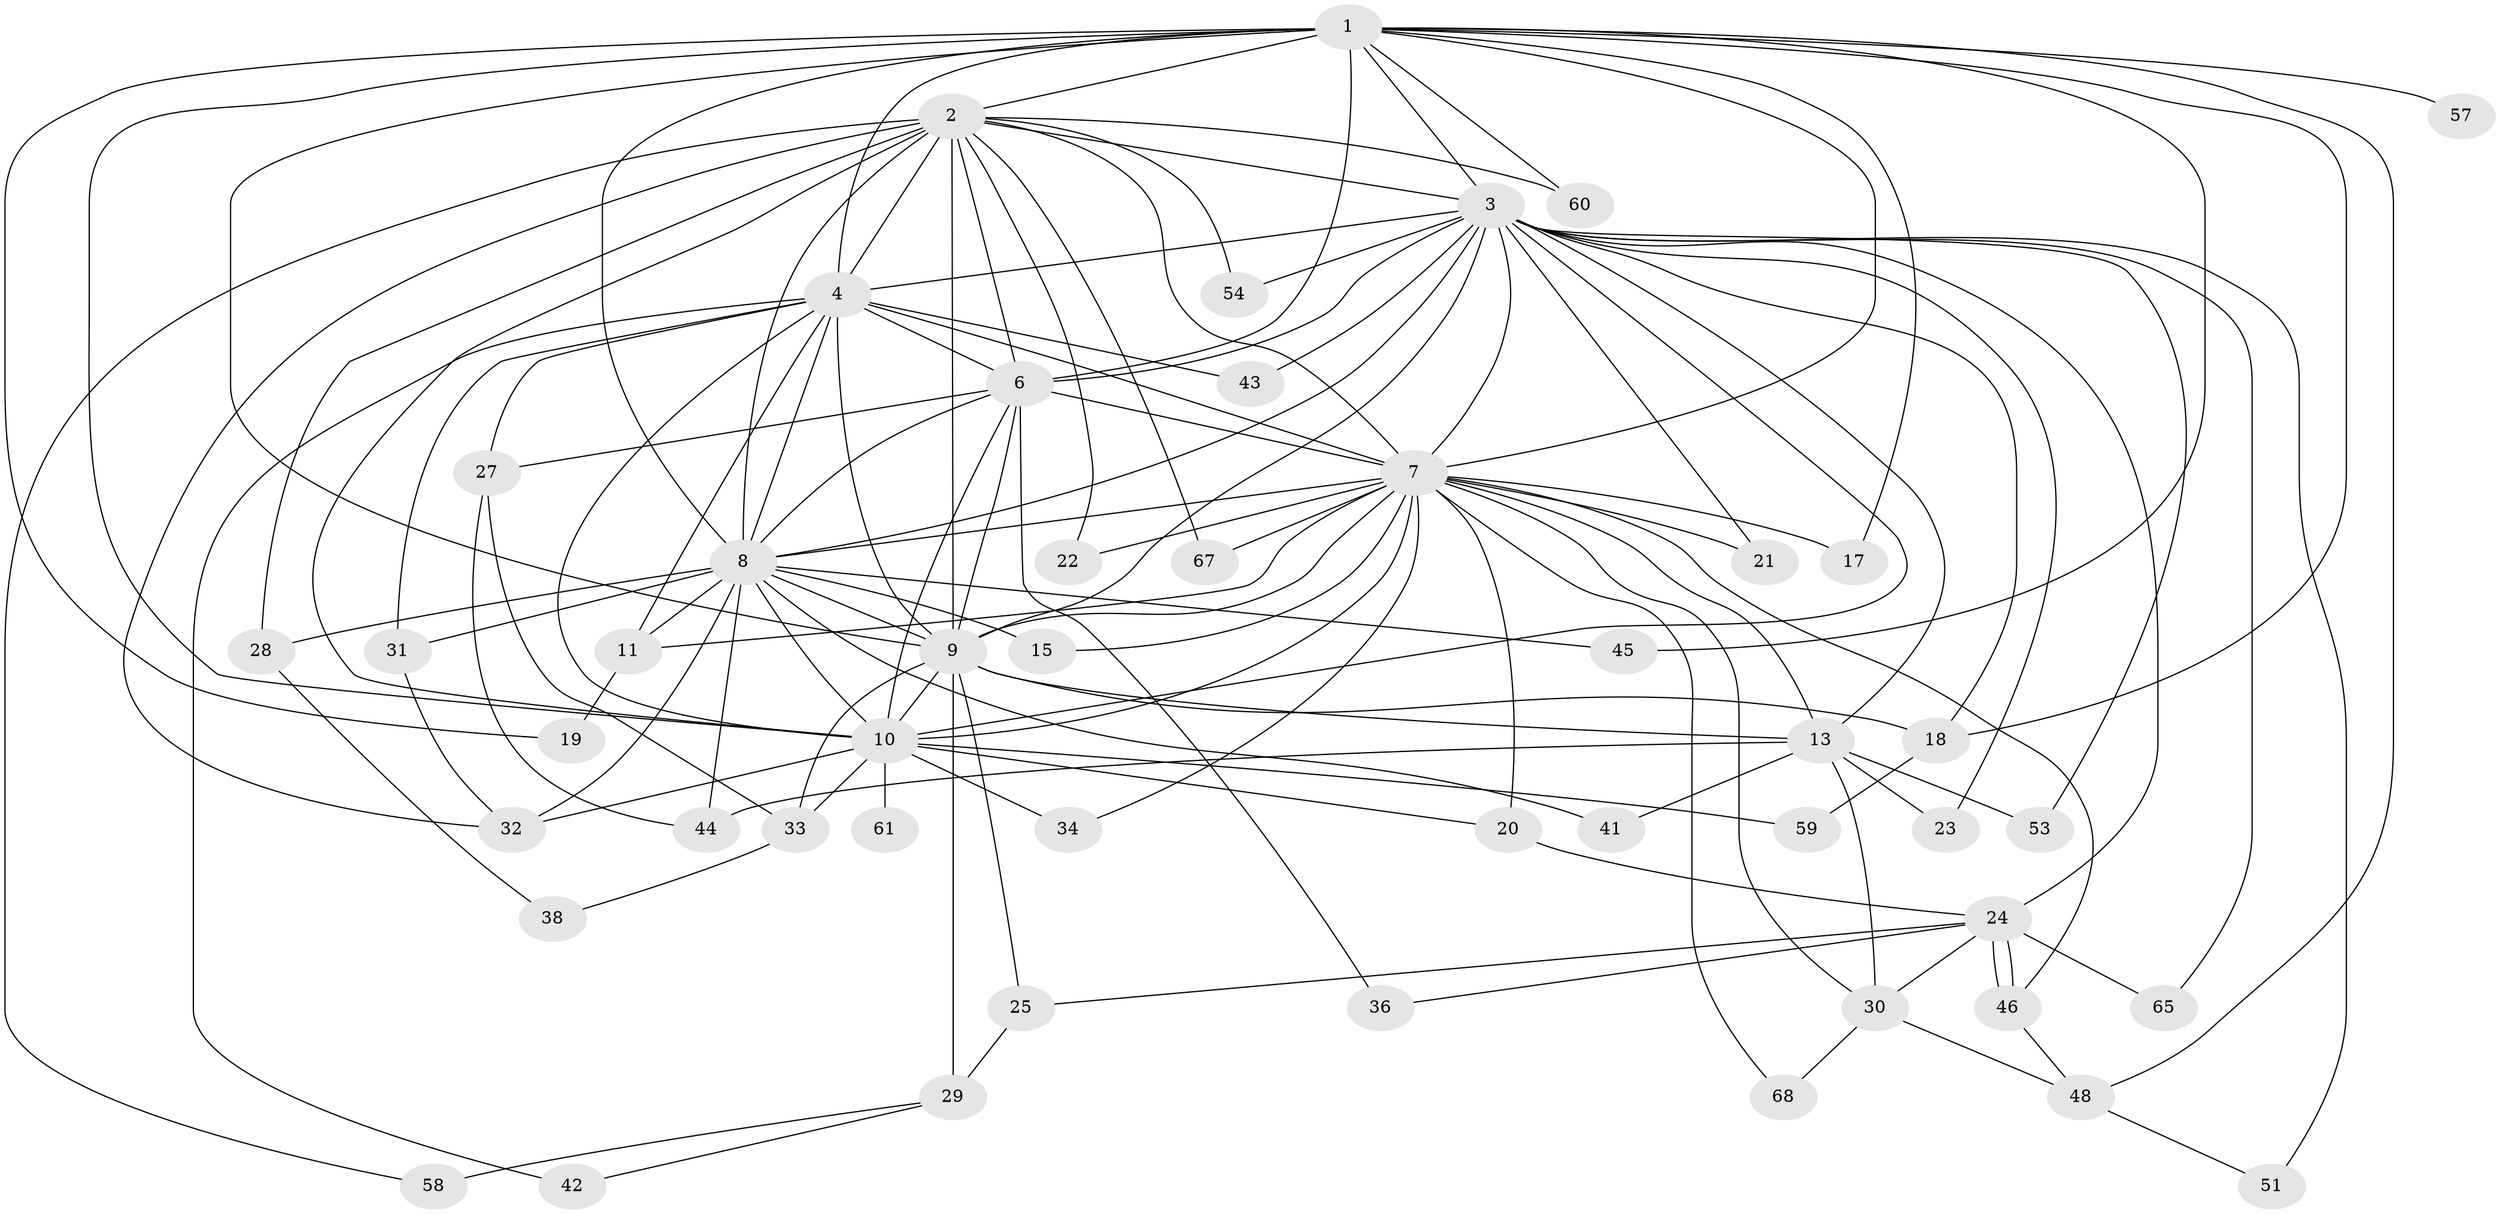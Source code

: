 // original degree distribution, {17: 0.029411764705882353, 20: 0.04411764705882353, 13: 0.029411764705882353, 10: 0.014705882352941176, 16: 0.014705882352941176, 15: 0.014705882352941176, 3: 0.22058823529411764, 6: 0.014705882352941176, 2: 0.47058823529411764, 4: 0.10294117647058823, 8: 0.014705882352941176, 5: 0.029411764705882353}
// Generated by graph-tools (version 1.1) at 2025/11/02/27/25 16:11:03]
// undirected, 49 vertices, 124 edges
graph export_dot {
graph [start="1"]
  node [color=gray90,style=filled];
  1 [super="+35"];
  2 [super="+16"];
  3 [super="+50"];
  4 [super="+5"];
  6;
  7 [super="+63"];
  8 [super="+14"];
  9 [super="+39"];
  10 [super="+55"];
  11 [super="+12"];
  13 [super="+26"];
  15 [super="+47"];
  17;
  18 [super="+52"];
  19;
  20;
  21;
  22;
  23;
  24 [super="+40"];
  25;
  27;
  28;
  29 [super="+62"];
  30;
  31 [super="+37"];
  32 [super="+56"];
  33 [super="+64"];
  34;
  36;
  38;
  41;
  42;
  43;
  44 [super="+66"];
  45;
  46;
  48 [super="+49"];
  51;
  53;
  54;
  57;
  58;
  59;
  60;
  61;
  65;
  67;
  68;
  1 -- 2;
  1 -- 3;
  1 -- 4 [weight=2];
  1 -- 6;
  1 -- 7;
  1 -- 8 [weight=2];
  1 -- 9;
  1 -- 10;
  1 -- 17;
  1 -- 19;
  1 -- 45;
  1 -- 48;
  1 -- 57 [weight=2];
  1 -- 60;
  1 -- 18;
  2 -- 3;
  2 -- 4 [weight=2];
  2 -- 6;
  2 -- 7;
  2 -- 8;
  2 -- 9 [weight=2];
  2 -- 10;
  2 -- 28;
  2 -- 32;
  2 -- 58;
  2 -- 60;
  2 -- 67;
  2 -- 54;
  2 -- 22;
  3 -- 4 [weight=2];
  3 -- 6;
  3 -- 7;
  3 -- 8;
  3 -- 9;
  3 -- 10;
  3 -- 18;
  3 -- 21;
  3 -- 23;
  3 -- 24;
  3 -- 43;
  3 -- 53;
  3 -- 54;
  3 -- 65;
  3 -- 51;
  3 -- 13;
  4 -- 6 [weight=2];
  4 -- 7 [weight=2];
  4 -- 8 [weight=2];
  4 -- 9 [weight=2];
  4 -- 10 [weight=2];
  4 -- 11;
  4 -- 27;
  4 -- 42;
  4 -- 43;
  4 -- 31;
  6 -- 7;
  6 -- 8 [weight=2];
  6 -- 9;
  6 -- 10 [weight=2];
  6 -- 27;
  6 -- 36;
  7 -- 8;
  7 -- 9;
  7 -- 10;
  7 -- 11;
  7 -- 13;
  7 -- 15;
  7 -- 17;
  7 -- 20;
  7 -- 21;
  7 -- 22;
  7 -- 30;
  7 -- 34;
  7 -- 67;
  7 -- 68;
  7 -- 46;
  8 -- 9;
  8 -- 10;
  8 -- 15 [weight=2];
  8 -- 28;
  8 -- 31;
  8 -- 32;
  8 -- 41;
  8 -- 44;
  8 -- 45;
  8 -- 11;
  9 -- 10;
  9 -- 13;
  9 -- 18;
  9 -- 25;
  9 -- 29 [weight=2];
  9 -- 33;
  10 -- 20;
  10 -- 33;
  10 -- 34;
  10 -- 59;
  10 -- 61;
  10 -- 32;
  11 -- 19;
  13 -- 23;
  13 -- 30;
  13 -- 44;
  13 -- 53;
  13 -- 41;
  18 -- 59;
  20 -- 24;
  24 -- 25;
  24 -- 36;
  24 -- 46;
  24 -- 46;
  24 -- 65;
  24 -- 30;
  25 -- 29;
  27 -- 33;
  27 -- 44;
  28 -- 38;
  29 -- 42;
  29 -- 58;
  30 -- 68;
  30 -- 48;
  31 -- 32;
  33 -- 38;
  46 -- 48;
  48 -- 51;
}

